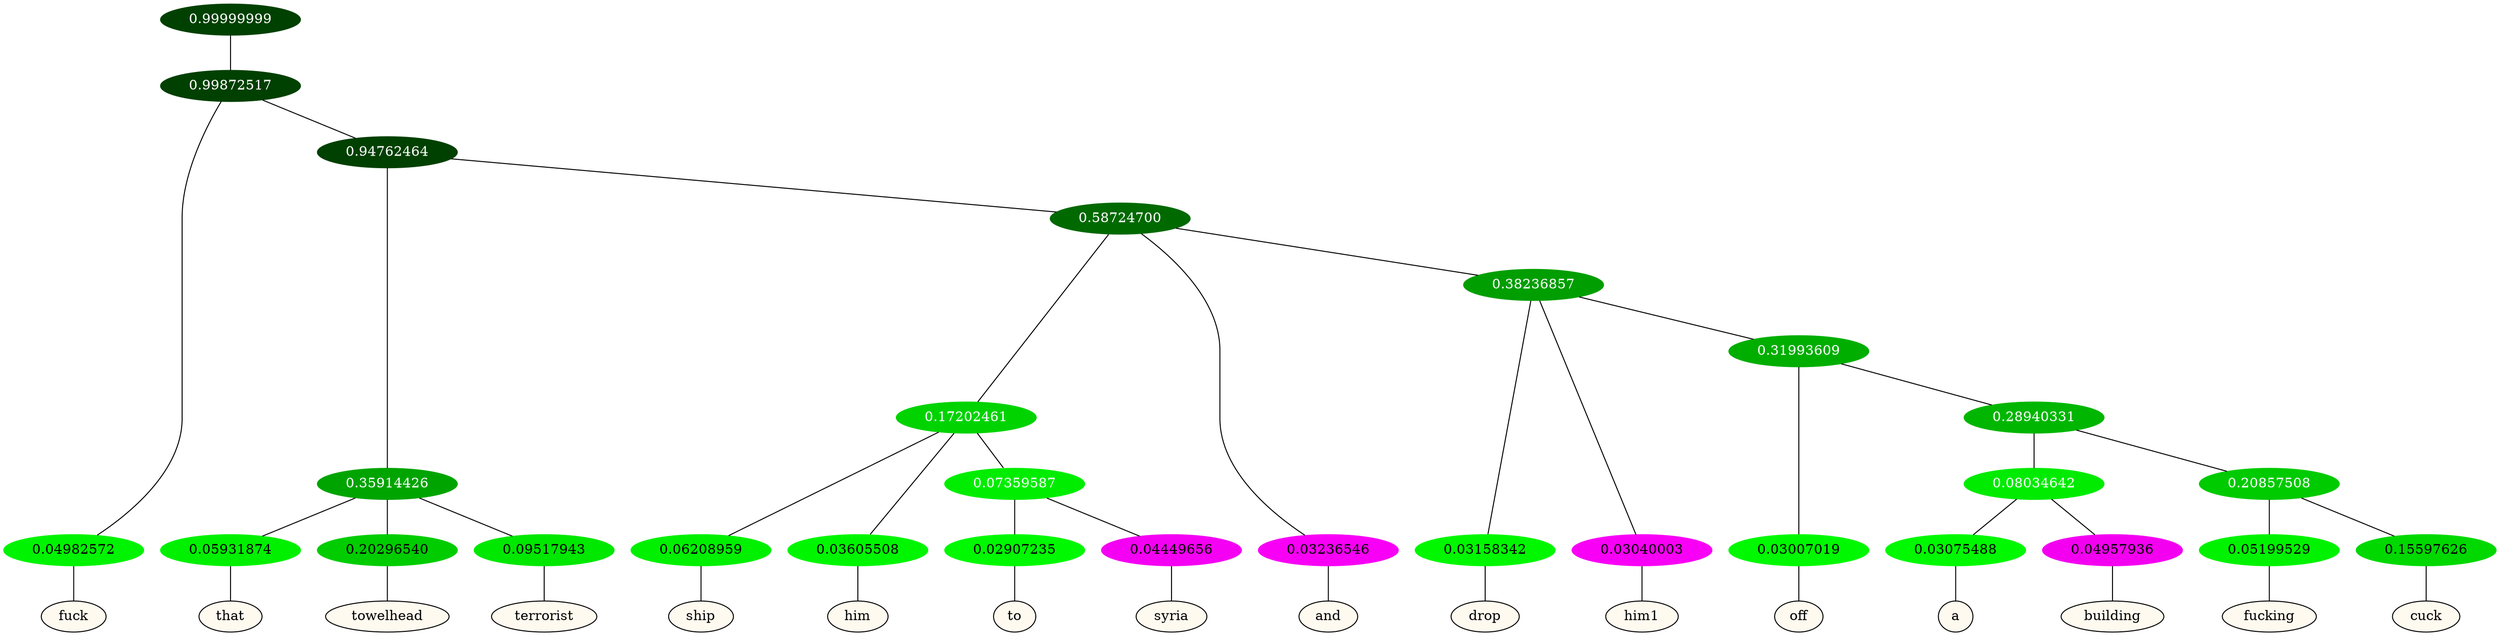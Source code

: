 graph {
	node [format=png height=0.15 nodesep=0.001 ordering=out overlap=prism overlap_scaling=0.01 ranksep=0.001 ratio=0.2 style=filled width=0.15]
	{
		rank=same
		a_w_2 [label=fuck color=black fillcolor=floralwhite style="filled,solid"]
		a_w_6 [label=that color=black fillcolor=floralwhite style="filled,solid"]
		a_w_7 [label=towelhead color=black fillcolor=floralwhite style="filled,solid"]
		a_w_8 [label=terrorist color=black fillcolor=floralwhite style="filled,solid"]
		a_w_12 [label=ship color=black fillcolor=floralwhite style="filled,solid"]
		a_w_13 [label=him color=black fillcolor=floralwhite style="filled,solid"]
		a_w_18 [label=to color=black fillcolor=floralwhite style="filled,solid"]
		a_w_19 [label=syria color=black fillcolor=floralwhite style="filled,solid"]
		a_w_10 [label=and color=black fillcolor=floralwhite style="filled,solid"]
		a_w_15 [label=drop color=black fillcolor=floralwhite style="filled,solid"]
		a_w_16 [label=him1 color=black fillcolor=floralwhite style="filled,solid"]
		a_w_20 [label=off color=black fillcolor=floralwhite style="filled,solid"]
		a_w_24 [label=a color=black fillcolor=floralwhite style="filled,solid"]
		a_w_25 [label=building color=black fillcolor=floralwhite style="filled,solid"]
		a_w_26 [label=fucking color=black fillcolor=floralwhite style="filled,solid"]
		a_w_27 [label=cuck color=black fillcolor=floralwhite style="filled,solid"]
	}
	a_n_2 -- a_w_2
	a_n_6 -- a_w_6
	a_n_7 -- a_w_7
	a_n_8 -- a_w_8
	a_n_12 -- a_w_12
	a_n_13 -- a_w_13
	a_n_18 -- a_w_18
	a_n_19 -- a_w_19
	a_n_10 -- a_w_10
	a_n_15 -- a_w_15
	a_n_16 -- a_w_16
	a_n_20 -- a_w_20
	a_n_24 -- a_w_24
	a_n_25 -- a_w_25
	a_n_26 -- a_w_26
	a_n_27 -- a_w_27
	{
		rank=same
		a_n_2 [label=0.04982572 color="0.334 1.000 0.950" fontcolor=black]
		a_n_6 [label=0.05931874 color="0.334 1.000 0.941" fontcolor=black]
		a_n_7 [label=0.20296540 color="0.334 1.000 0.797" fontcolor=black]
		a_n_8 [label=0.09517943 color="0.334 1.000 0.905" fontcolor=black]
		a_n_12 [label=0.06208959 color="0.334 1.000 0.938" fontcolor=black]
		a_n_13 [label=0.03605508 color="0.334 1.000 0.964" fontcolor=black]
		a_n_18 [label=0.02907235 color="0.334 1.000 0.971" fontcolor=black]
		a_n_19 [label=0.04449656 color="0.835 1.000 0.956" fontcolor=black]
		a_n_10 [label=0.03236546 color="0.835 1.000 0.968" fontcolor=black]
		a_n_15 [label=0.03158342 color="0.334 1.000 0.968" fontcolor=black]
		a_n_16 [label=0.03040003 color="0.835 1.000 0.970" fontcolor=black]
		a_n_20 [label=0.03007019 color="0.334 1.000 0.970" fontcolor=black]
		a_n_24 [label=0.03075488 color="0.334 1.000 0.969" fontcolor=black]
		a_n_25 [label=0.04957936 color="0.835 1.000 0.950" fontcolor=black]
		a_n_26 [label=0.05199529 color="0.334 1.000 0.948" fontcolor=black]
		a_n_27 [label=0.15597626 color="0.334 1.000 0.844" fontcolor=black]
	}
	a_n_0 [label=0.99999999 color="0.334 1.000 0.250" fontcolor=grey99]
	a_n_1 [label=0.99872517 color="0.334 1.000 0.250" fontcolor=grey99]
	a_n_0 -- a_n_1
	a_n_1 -- a_n_2
	a_n_3 [label=0.94762464 color="0.334 1.000 0.250" fontcolor=grey99]
	a_n_1 -- a_n_3
	a_n_4 [label=0.35914426 color="0.334 1.000 0.641" fontcolor=grey99]
	a_n_3 -- a_n_4
	a_n_5 [label=0.58724700 color="0.334 1.000 0.413" fontcolor=grey99]
	a_n_3 -- a_n_5
	a_n_4 -- a_n_6
	a_n_4 -- a_n_7
	a_n_4 -- a_n_8
	a_n_9 [label=0.17202461 color="0.334 1.000 0.828" fontcolor=grey99]
	a_n_5 -- a_n_9
	a_n_5 -- a_n_10
	a_n_11 [label=0.38236857 color="0.334 1.000 0.618" fontcolor=grey99]
	a_n_5 -- a_n_11
	a_n_9 -- a_n_12
	a_n_9 -- a_n_13
	a_n_14 [label=0.07359587 color="0.334 1.000 0.926" fontcolor=grey99]
	a_n_9 -- a_n_14
	a_n_11 -- a_n_15
	a_n_11 -- a_n_16
	a_n_17 [label=0.31993609 color="0.334 1.000 0.680" fontcolor=grey99]
	a_n_11 -- a_n_17
	a_n_14 -- a_n_18
	a_n_14 -- a_n_19
	a_n_17 -- a_n_20
	a_n_21 [label=0.28940331 color="0.334 1.000 0.711" fontcolor=grey99]
	a_n_17 -- a_n_21
	a_n_22 [label=0.08034642 color="0.334 1.000 0.920" fontcolor=grey99]
	a_n_21 -- a_n_22
	a_n_23 [label=0.20857508 color="0.334 1.000 0.791" fontcolor=grey99]
	a_n_21 -- a_n_23
	a_n_22 -- a_n_24
	a_n_22 -- a_n_25
	a_n_23 -- a_n_26
	a_n_23 -- a_n_27
}
